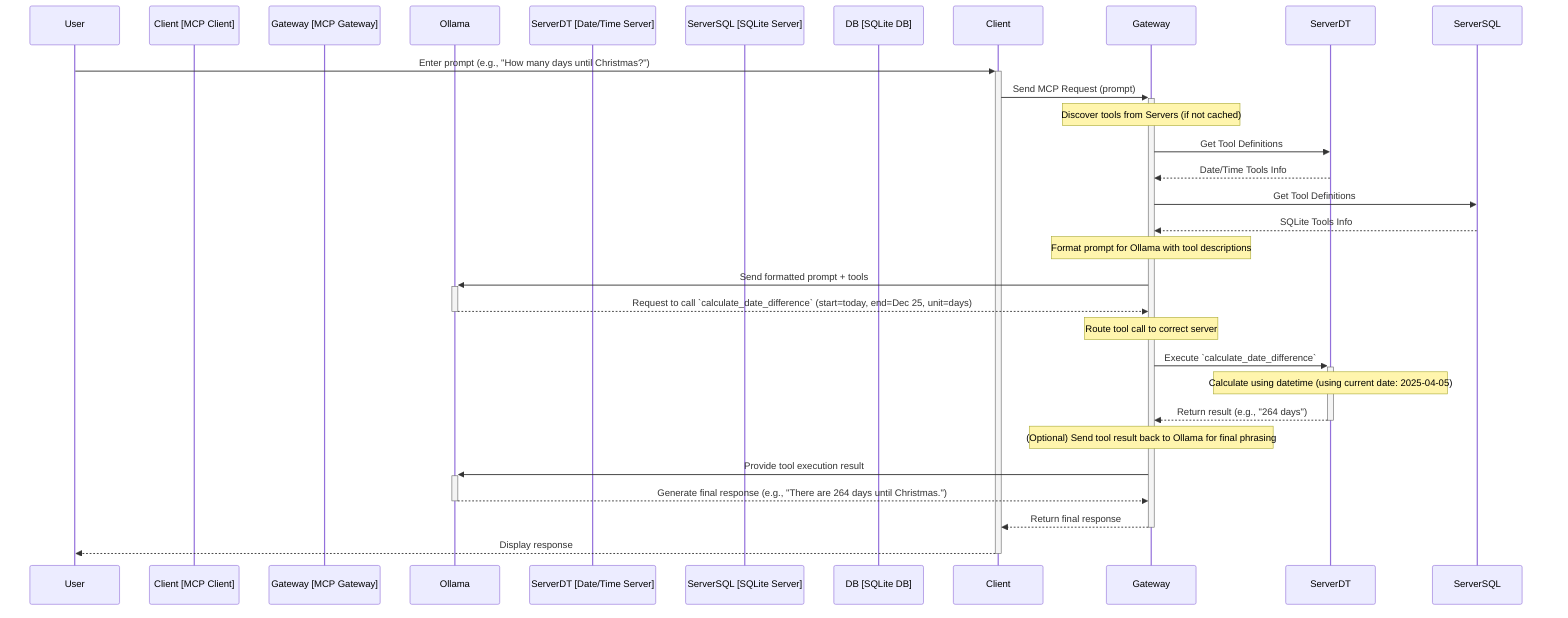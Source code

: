 sequenceDiagram
    participant User
    participant Client [MCP Client]
    participant Gateway [MCP Gateway]
    participant Ollama
    participant ServerDT [Date/Time Server]
    participant ServerSQL [SQLite Server]
    participant DB [SQLite DB]

    User ->>+ Client: Enter prompt (e.g., "How many days until Christmas?")
    Client ->>+ Gateway: Send MCP Request (prompt)
    Note over Gateway: Discover tools from Servers (if not cached)
    Gateway ->> ServerDT: Get Tool Definitions
    ServerDT -->> Gateway: Date/Time Tools Info
    Gateway ->> ServerSQL: Get Tool Definitions
    ServerSQL -->> Gateway: SQLite Tools Info
    Note over Gateway: Format prompt for Ollama with tool descriptions
    Gateway ->>+ Ollama: Send formatted prompt + tools
    Ollama -->>- Gateway: Request to call `calculate_date_difference` (start=today, end=Dec 25, unit=days)
    Note over Gateway: Route tool call to correct server
    Gateway ->>+ ServerDT: Execute `calculate_date_difference`
    Note over ServerDT: Calculate using datetime (using current date: 2025-04-05)
    ServerDT -->>- Gateway: Return result (e.g., "264 days")
    Note over Gateway: (Optional) Send tool result back to Ollama for final phrasing
    Gateway ->>+ Ollama: Provide tool execution result
    Ollama -->>- Gateway: Generate final response (e.g., "There are 264 days until Christmas.")
    Gateway -->>- Client: Return final response
    Client -->>- User: Display response